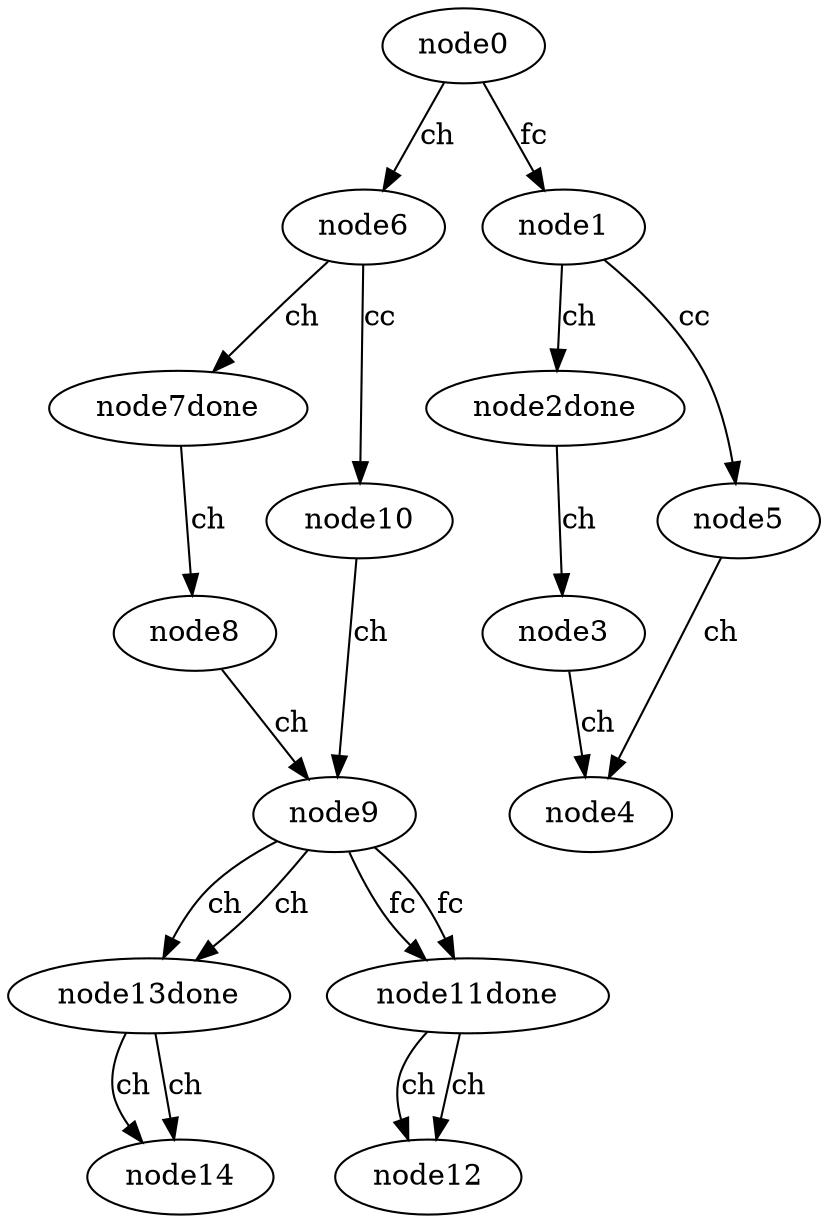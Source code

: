 digraph G {
node0 -> node6[label=ch]
node6 -> node7done[label=ch]
node7done -> node8[label=ch]
node8 -> node9[label=ch]
node9 -> node13done[label=ch]
node13done -> node14[label=ch]
node9 -> node11done[label=fc]
node11done -> node12[label=ch]
node6 -> node10[label=cc]
node10 -> node9[label=ch]
node9 -> node13done[label=ch]
node13done -> node14[label=ch]
node9 -> node11done[label=fc]
node11done -> node12[label=ch]
node0 -> node1[label=fc]
node1 -> node2done[label=ch]
node2done -> node3[label=ch]
node3 -> node4[label=ch]
node1 -> node5[label=cc]
node5 -> node4[label=ch]
}
